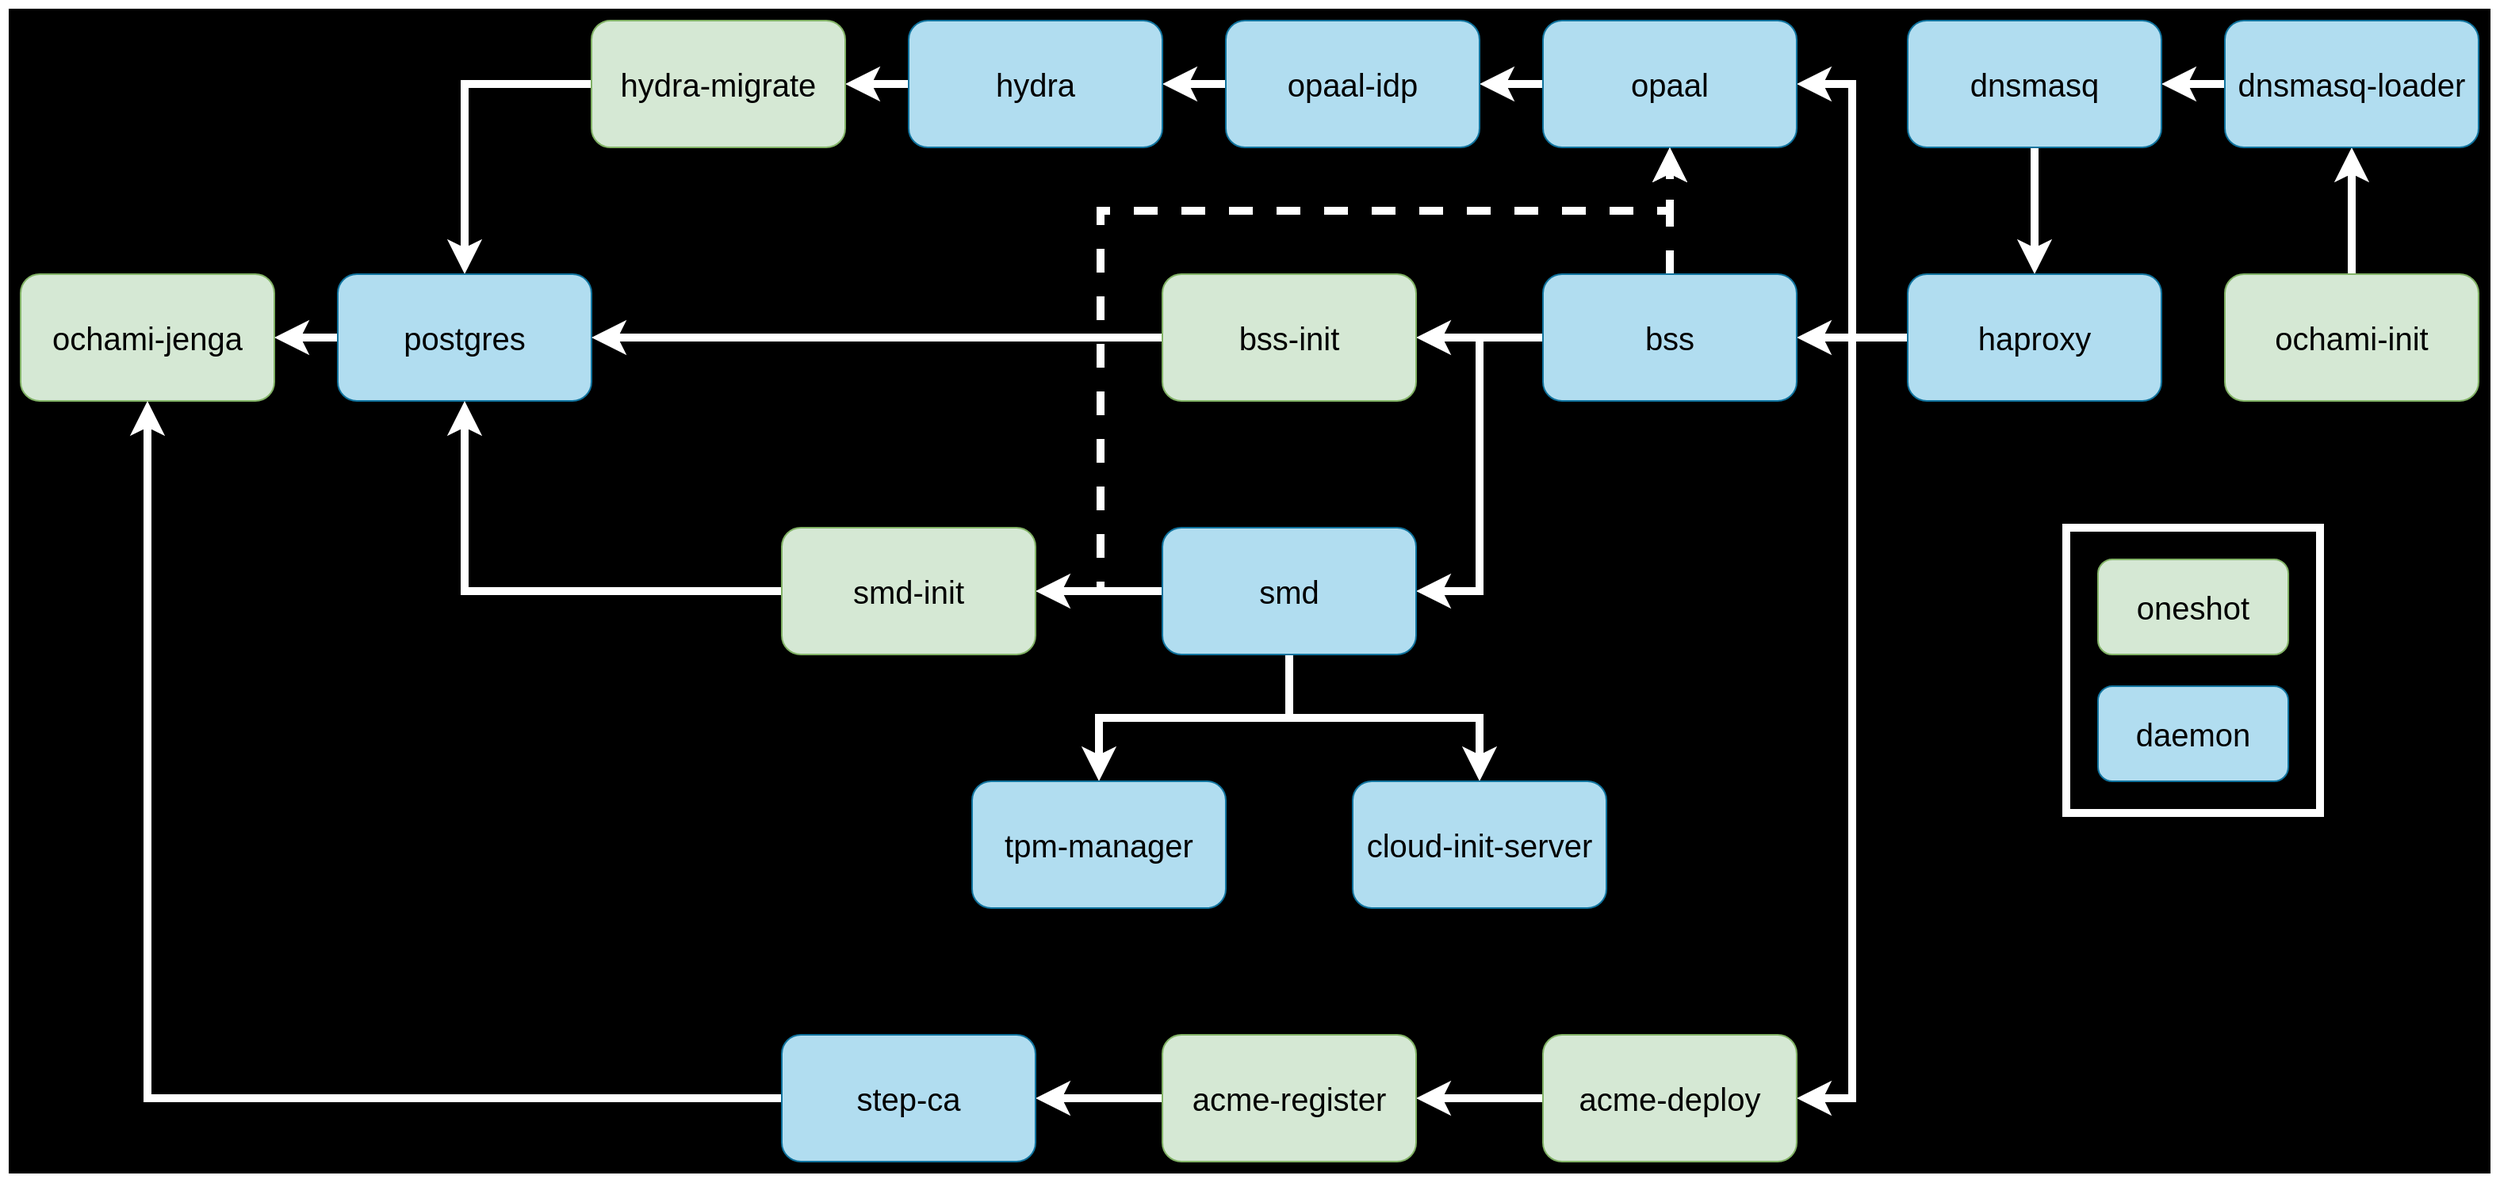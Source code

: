 <mxfile version="24.8.1">
  <diagram name="Page-1" id="fs8_ZdsPr8t2v-ktGYmV">
    <mxGraphModel dx="3192" dy="955" grid="1" gridSize="10" guides="1" tooltips="1" connect="1" arrows="1" fold="1" page="1" pageScale="1" pageWidth="850" pageHeight="1100" background="none" math="0" shadow="0">
      <root>
        <mxCell id="0" />
        <mxCell id="1" parent="0" />
        <mxCell id="1ZEqIL1IGXKbyDCEupFX-59" value="" style="rounded=0;whiteSpace=wrap;html=1;fillColor=#000000;perimeterSpacing=5;strokeWidth=5;strokeColor=#FFFFFF;" parent="1" vertex="1">
          <mxGeometry x="-530" y="270" width="1570" height="740" as="geometry" />
        </mxCell>
        <mxCell id="1ZEqIL1IGXKbyDCEupFX-55" value="" style="rounded=0;whiteSpace=wrap;html=1;strokeColor=#FFFFFF;fillColor=#000000;perimeterSpacing=5;strokeWidth=5;" parent="1" vertex="1">
          <mxGeometry x="770" y="600" width="160" height="180" as="geometry" />
        </mxCell>
        <mxCell id="1ZEqIL1IGXKbyDCEupFX-5" value="" style="edgeStyle=orthogonalEdgeStyle;rounded=0;orthogonalLoop=1;jettySize=auto;html=1;strokeColor=#FFFFFF;strokeWidth=5;" parent="1" source="1ZEqIL1IGXKbyDCEupFX-2" edge="1" target="1ZEqIL1IGXKbyDCEupFX-6">
          <mxGeometry relative="1" as="geometry">
            <mxPoint x="930" y="350" as="targetPoint" />
          </mxGeometry>
        </mxCell>
        <mxCell id="1ZEqIL1IGXKbyDCEupFX-2" value="&lt;font style=&quot;font-size: 20px;&quot;&gt;ochami-init&lt;/font&gt;" style="rounded=1;whiteSpace=wrap;html=1;fillColor=#d5e8d4;strokeColor=#82b366;" parent="1" vertex="1">
          <mxGeometry x="870" y="440" width="160" height="80" as="geometry" />
        </mxCell>
        <mxCell id="1ZEqIL1IGXKbyDCEupFX-3" value="ochami-jenga" style="rounded=1;whiteSpace=wrap;html=1;fillColor=#d5e8d4;strokeColor=#82b366;fontSize=20;" parent="1" vertex="1">
          <mxGeometry x="-520" y="440" width="160" height="80" as="geometry" />
        </mxCell>
        <mxCell id="1ZEqIL1IGXKbyDCEupFX-8" value="" style="edgeStyle=orthogonalEdgeStyle;rounded=0;orthogonalLoop=1;jettySize=auto;html=1;" parent="1" source="1ZEqIL1IGXKbyDCEupFX-6" target="1ZEqIL1IGXKbyDCEupFX-7" edge="1">
          <mxGeometry relative="1" as="geometry" />
        </mxCell>
        <mxCell id="yO3_ZCdgAMvJUqEUTXWN-1" value="" style="edgeStyle=orthogonalEdgeStyle;rounded=0;orthogonalLoop=1;jettySize=auto;html=1;strokeColor=#FFFFFF;strokeWidth=5;" edge="1" parent="1" source="1ZEqIL1IGXKbyDCEupFX-6" target="1ZEqIL1IGXKbyDCEupFX-7">
          <mxGeometry relative="1" as="geometry" />
        </mxCell>
        <mxCell id="1ZEqIL1IGXKbyDCEupFX-6" value="&lt;font style=&quot;font-size: 20px;&quot;&gt;dnsmasq-loader&lt;/font&gt;" style="rounded=1;whiteSpace=wrap;html=1;fillColor=#b1ddf0;strokeColor=#10739e;" parent="1" vertex="1">
          <mxGeometry x="870" y="280" width="160" height="80" as="geometry" />
        </mxCell>
        <mxCell id="1ZEqIL1IGXKbyDCEupFX-10" value="" style="edgeStyle=orthogonalEdgeStyle;rounded=0;orthogonalLoop=1;jettySize=auto;html=1;strokeColor=#FFFFFF;strokeWidth=5;" parent="1" source="1ZEqIL1IGXKbyDCEupFX-7" target="1ZEqIL1IGXKbyDCEupFX-9" edge="1">
          <mxGeometry relative="1" as="geometry" />
        </mxCell>
        <mxCell id="1ZEqIL1IGXKbyDCEupFX-7" value="&lt;font style=&quot;font-size: 20px;&quot;&gt;dnsmasq&lt;/font&gt;" style="rounded=1;whiteSpace=wrap;html=1;fillColor=#b1ddf0;strokeColor=#10739e;" parent="1" vertex="1">
          <mxGeometry x="670" y="280" width="160" height="80" as="geometry" />
        </mxCell>
        <mxCell id="1ZEqIL1IGXKbyDCEupFX-14" value="" style="edgeStyle=orthogonalEdgeStyle;rounded=0;orthogonalLoop=1;jettySize=auto;html=1;entryX=1;entryY=0.5;entryDx=0;entryDy=0;strokeColor=#FFFFFF;strokeWidth=5;" parent="1" source="1ZEqIL1IGXKbyDCEupFX-9" target="1ZEqIL1IGXKbyDCEupFX-13" edge="1">
          <mxGeometry relative="1" as="geometry" />
        </mxCell>
        <mxCell id="1ZEqIL1IGXKbyDCEupFX-15" value="" style="edgeStyle=orthogonalEdgeStyle;rounded=0;orthogonalLoop=1;jettySize=auto;html=1;strokeColor=#FFFFFF;strokeWidth=5;" parent="1" source="1ZEqIL1IGXKbyDCEupFX-9" target="1ZEqIL1IGXKbyDCEupFX-12" edge="1">
          <mxGeometry relative="1" as="geometry" />
        </mxCell>
        <mxCell id="1ZEqIL1IGXKbyDCEupFX-16" value="" style="edgeStyle=orthogonalEdgeStyle;rounded=0;orthogonalLoop=1;jettySize=auto;html=1;entryX=1;entryY=0.5;entryDx=0;entryDy=0;strokeColor=#FFFFFF;strokeWidth=5;" parent="1" source="1ZEqIL1IGXKbyDCEupFX-9" target="1ZEqIL1IGXKbyDCEupFX-11" edge="1">
          <mxGeometry relative="1" as="geometry" />
        </mxCell>
        <mxCell id="1ZEqIL1IGXKbyDCEupFX-9" value="&lt;font style=&quot;font-size: 20px;&quot;&gt;haproxy&lt;/font&gt;" style="rounded=1;whiteSpace=wrap;html=1;fillColor=#b1ddf0;strokeColor=#10739e;" parent="1" vertex="1">
          <mxGeometry x="670" y="440" width="160" height="80" as="geometry" />
        </mxCell>
        <mxCell id="1ZEqIL1IGXKbyDCEupFX-19" value="" style="edgeStyle=orthogonalEdgeStyle;rounded=0;orthogonalLoop=1;jettySize=auto;html=1;strokeColor=#FFFFFF;strokeWidth=5;" parent="1" source="1ZEqIL1IGXKbyDCEupFX-11" target="1ZEqIL1IGXKbyDCEupFX-17" edge="1">
          <mxGeometry relative="1" as="geometry" />
        </mxCell>
        <mxCell id="1ZEqIL1IGXKbyDCEupFX-11" value="opaal" style="rounded=1;whiteSpace=wrap;html=1;fillColor=#b1ddf0;strokeColor=#10739e;fontSize=20;" parent="1" vertex="1">
          <mxGeometry x="440" y="280" width="160" height="80" as="geometry" />
        </mxCell>
        <mxCell id="1ZEqIL1IGXKbyDCEupFX-32" value="" style="edgeStyle=orthogonalEdgeStyle;rounded=0;orthogonalLoop=1;jettySize=auto;html=1;entryX=1;entryY=0.5;entryDx=0;entryDy=0;strokeColor=#FFFFFF;strokeWidth=5;" parent="1" source="1ZEqIL1IGXKbyDCEupFX-12" target="1ZEqIL1IGXKbyDCEupFX-31" edge="1">
          <mxGeometry relative="1" as="geometry" />
        </mxCell>
        <mxCell id="1ZEqIL1IGXKbyDCEupFX-35" style="edgeStyle=orthogonalEdgeStyle;rounded=0;orthogonalLoop=1;jettySize=auto;html=1;entryX=1;entryY=0.5;entryDx=0;entryDy=0;strokeColor=#FFFFFF;strokeWidth=5;" parent="1" source="1ZEqIL1IGXKbyDCEupFX-12" target="1ZEqIL1IGXKbyDCEupFX-30" edge="1">
          <mxGeometry relative="1" as="geometry">
            <mxPoint x="400" y="470" as="targetPoint" />
          </mxGeometry>
        </mxCell>
        <mxCell id="1ZEqIL1IGXKbyDCEupFX-41" value="" style="edgeStyle=orthogonalEdgeStyle;rounded=0;orthogonalLoop=1;jettySize=auto;html=1;dashed=1;strokeColor=#FFFFFF;strokeWidth=5;" parent="1" source="1ZEqIL1IGXKbyDCEupFX-12" target="1ZEqIL1IGXKbyDCEupFX-11" edge="1">
          <mxGeometry relative="1" as="geometry" />
        </mxCell>
        <mxCell id="1ZEqIL1IGXKbyDCEupFX-12" value="bss" style="rounded=1;whiteSpace=wrap;html=1;fillColor=#b1ddf0;strokeColor=#10739e;fontSize=20;" parent="1" vertex="1">
          <mxGeometry x="440" y="440" width="160" height="80" as="geometry" />
        </mxCell>
        <mxCell id="1ZEqIL1IGXKbyDCEupFX-43" value="" style="edgeStyle=orthogonalEdgeStyle;rounded=0;orthogonalLoop=1;jettySize=auto;html=1;strokeColor=#FFFFFF;strokeWidth=5;" parent="1" source="1ZEqIL1IGXKbyDCEupFX-13" target="1ZEqIL1IGXKbyDCEupFX-42" edge="1">
          <mxGeometry relative="1" as="geometry" />
        </mxCell>
        <mxCell id="1ZEqIL1IGXKbyDCEupFX-13" value="acme-deploy" style="rounded=1;whiteSpace=wrap;html=1;fillColor=#d5e8d4;strokeColor=#82b366;fontSize=20;" parent="1" vertex="1">
          <mxGeometry x="440" y="920" width="160" height="80" as="geometry" />
        </mxCell>
        <mxCell id="1ZEqIL1IGXKbyDCEupFX-21" value="" style="edgeStyle=orthogonalEdgeStyle;rounded=0;orthogonalLoop=1;jettySize=auto;html=1;strokeColor=#FFFFFF;strokeWidth=5;" parent="1" source="1ZEqIL1IGXKbyDCEupFX-17" target="1ZEqIL1IGXKbyDCEupFX-20" edge="1">
          <mxGeometry relative="1" as="geometry" />
        </mxCell>
        <mxCell id="1ZEqIL1IGXKbyDCEupFX-17" value="opaal-idp" style="rounded=1;whiteSpace=wrap;html=1;fillColor=#b1ddf0;strokeColor=#10739e;fontSize=20;" parent="1" vertex="1">
          <mxGeometry x="240" y="280" width="160" height="80" as="geometry" />
        </mxCell>
        <mxCell id="1ZEqIL1IGXKbyDCEupFX-23" value="" style="edgeStyle=orthogonalEdgeStyle;rounded=0;orthogonalLoop=1;jettySize=auto;html=1;strokeColor=#FFFFFF;strokeWidth=5;" parent="1" source="1ZEqIL1IGXKbyDCEupFX-20" target="1ZEqIL1IGXKbyDCEupFX-22" edge="1">
          <mxGeometry relative="1" as="geometry" />
        </mxCell>
        <mxCell id="1ZEqIL1IGXKbyDCEupFX-20" value="hydra" style="rounded=1;whiteSpace=wrap;html=1;fillColor=#b1ddf0;strokeColor=#10739e;fontSize=20;" parent="1" vertex="1">
          <mxGeometry x="40" y="280" width="160" height="80" as="geometry" />
        </mxCell>
        <mxCell id="1ZEqIL1IGXKbyDCEupFX-26" value="" style="edgeStyle=orthogonalEdgeStyle;rounded=0;orthogonalLoop=1;jettySize=auto;html=1;entryX=0.5;entryY=0;entryDx=0;entryDy=0;strokeColor=#FFFFFF;strokeWidth=5;" parent="1" source="1ZEqIL1IGXKbyDCEupFX-22" target="1ZEqIL1IGXKbyDCEupFX-24" edge="1">
          <mxGeometry relative="1" as="geometry">
            <mxPoint x="-240" y="430" as="targetPoint" />
            <Array as="points">
              <mxPoint x="-240" y="320" />
            </Array>
          </mxGeometry>
        </mxCell>
        <mxCell id="1ZEqIL1IGXKbyDCEupFX-22" value="&lt;font style=&quot;font-size: 20px;&quot;&gt;hydra-migrate&lt;/font&gt;" style="rounded=1;whiteSpace=wrap;html=1;fillColor=#d5e8d4;strokeColor=#82b366;" parent="1" vertex="1">
          <mxGeometry x="-160" y="280" width="160" height="80" as="geometry" />
        </mxCell>
        <mxCell id="1ZEqIL1IGXKbyDCEupFX-48" value="" style="edgeStyle=orthogonalEdgeStyle;rounded=0;orthogonalLoop=1;jettySize=auto;html=1;strokeColor=#FFFFFF;strokeWidth=5;" parent="1" source="1ZEqIL1IGXKbyDCEupFX-24" target="1ZEqIL1IGXKbyDCEupFX-3" edge="1">
          <mxGeometry relative="1" as="geometry" />
        </mxCell>
        <mxCell id="1ZEqIL1IGXKbyDCEupFX-24" value="postgres" style="rounded=1;whiteSpace=wrap;html=1;fillColor=#b1ddf0;strokeColor=#10739e;fontSize=20;" parent="1" vertex="1">
          <mxGeometry x="-320" y="440" width="160" height="80" as="geometry" />
        </mxCell>
        <mxCell id="1ZEqIL1IGXKbyDCEupFX-34" value="" style="edgeStyle=orthogonalEdgeStyle;rounded=0;orthogonalLoop=1;jettySize=auto;html=1;entryX=1;entryY=0.5;entryDx=0;entryDy=0;strokeColor=#FFFFFF;strokeWidth=5;" parent="1" source="1ZEqIL1IGXKbyDCEupFX-30" target="1ZEqIL1IGXKbyDCEupFX-24" edge="1">
          <mxGeometry relative="1" as="geometry">
            <mxPoint x="120" y="480" as="targetPoint" />
          </mxGeometry>
        </mxCell>
        <mxCell id="1ZEqIL1IGXKbyDCEupFX-30" value="&lt;font style=&quot;font-size: 20px;&quot;&gt;bss-init&lt;/font&gt;" style="rounded=1;whiteSpace=wrap;html=1;fillColor=#d5e8d4;strokeColor=#82b366;" parent="1" vertex="1">
          <mxGeometry x="200" y="440" width="160" height="80" as="geometry" />
        </mxCell>
        <mxCell id="1ZEqIL1IGXKbyDCEupFX-37" value="" style="edgeStyle=orthogonalEdgeStyle;rounded=0;orthogonalLoop=1;jettySize=auto;html=1;strokeColor=#FFFFFF;strokeWidth=5;" parent="1" source="1ZEqIL1IGXKbyDCEupFX-31" target="1ZEqIL1IGXKbyDCEupFX-36" edge="1">
          <mxGeometry relative="1" as="geometry" />
        </mxCell>
        <mxCell id="1ZEqIL1IGXKbyDCEupFX-40" value="" style="edgeStyle=orthogonalEdgeStyle;rounded=0;orthogonalLoop=1;jettySize=auto;html=1;strokeColor=#FFFFFF;dashed=1;strokeWidth=5;" parent="1" source="1ZEqIL1IGXKbyDCEupFX-31" target="1ZEqIL1IGXKbyDCEupFX-11" edge="1">
          <mxGeometry relative="1" as="geometry">
            <mxPoint x="520" y="370" as="targetPoint" />
            <Array as="points">
              <mxPoint x="161" y="640" />
              <mxPoint x="161" y="400" />
              <mxPoint x="520" y="400" />
            </Array>
          </mxGeometry>
        </mxCell>
        <mxCell id="1ZEqIL1IGXKbyDCEupFX-50" value="" style="edgeStyle=orthogonalEdgeStyle;rounded=0;orthogonalLoop=1;jettySize=auto;html=1;entryX=0.5;entryY=0;entryDx=0;entryDy=0;strokeColor=#FFFFFF;strokeWidth=5;" parent="1" source="1ZEqIL1IGXKbyDCEupFX-31" target="1ZEqIL1IGXKbyDCEupFX-51" edge="1">
          <mxGeometry relative="1" as="geometry" />
        </mxCell>
        <mxCell id="1ZEqIL1IGXKbyDCEupFX-52" style="edgeStyle=orthogonalEdgeStyle;rounded=0;orthogonalLoop=1;jettySize=auto;html=1;entryX=0.5;entryY=0;entryDx=0;entryDy=0;strokeColor=#FFFFFF;strokeWidth=5;" parent="1" source="1ZEqIL1IGXKbyDCEupFX-31" target="1ZEqIL1IGXKbyDCEupFX-49" edge="1">
          <mxGeometry relative="1" as="geometry" />
        </mxCell>
        <mxCell id="1ZEqIL1IGXKbyDCEupFX-31" value="smd" style="rounded=1;whiteSpace=wrap;html=1;fillColor=#b1ddf0;strokeColor=#10739e;fontSize=20;" parent="1" vertex="1">
          <mxGeometry x="200" y="600" width="160" height="80" as="geometry" />
        </mxCell>
        <mxCell id="1ZEqIL1IGXKbyDCEupFX-39" value="" style="edgeStyle=orthogonalEdgeStyle;rounded=0;orthogonalLoop=1;jettySize=auto;html=1;entryX=0.5;entryY=1;entryDx=0;entryDy=0;strokeColor=#FFFFFF;strokeWidth=5;" parent="1" source="1ZEqIL1IGXKbyDCEupFX-36" target="1ZEqIL1IGXKbyDCEupFX-24" edge="1">
          <mxGeometry relative="1" as="geometry">
            <mxPoint x="-120" y="640" as="targetPoint" />
          </mxGeometry>
        </mxCell>
        <mxCell id="1ZEqIL1IGXKbyDCEupFX-36" value="&lt;font style=&quot;font-size: 20px;&quot;&gt;smd-init&lt;/font&gt;" style="rounded=1;whiteSpace=wrap;html=1;fillColor=#d5e8d4;strokeColor=#82b366;" parent="1" vertex="1">
          <mxGeometry x="-40" y="600" width="160" height="80" as="geometry" />
        </mxCell>
        <mxCell id="1ZEqIL1IGXKbyDCEupFX-45" value="" style="edgeStyle=orthogonalEdgeStyle;rounded=0;orthogonalLoop=1;jettySize=auto;html=1;strokeColor=#FFFFFF;strokeWidth=5;" parent="1" source="1ZEqIL1IGXKbyDCEupFX-42" target="1ZEqIL1IGXKbyDCEupFX-44" edge="1">
          <mxGeometry relative="1" as="geometry" />
        </mxCell>
        <mxCell id="1ZEqIL1IGXKbyDCEupFX-42" value="acme-register" style="rounded=1;whiteSpace=wrap;html=1;fillColor=#d5e8d4;strokeColor=#82b366;fontSize=20;" parent="1" vertex="1">
          <mxGeometry x="200" y="920" width="160" height="80" as="geometry" />
        </mxCell>
        <mxCell id="1ZEqIL1IGXKbyDCEupFX-47" value="" style="edgeStyle=orthogonalEdgeStyle;rounded=0;orthogonalLoop=1;jettySize=auto;html=1;entryX=0.5;entryY=1;entryDx=0;entryDy=0;strokeColor=#FFFFFF;strokeWidth=5;" parent="1" source="1ZEqIL1IGXKbyDCEupFX-44" target="1ZEqIL1IGXKbyDCEupFX-3" edge="1">
          <mxGeometry relative="1" as="geometry">
            <mxPoint x="-120" y="800" as="targetPoint" />
          </mxGeometry>
        </mxCell>
        <mxCell id="1ZEqIL1IGXKbyDCEupFX-44" value="step-ca" style="rounded=1;whiteSpace=wrap;html=1;fillColor=#b1ddf0;strokeColor=#10739e;fontSize=20;" parent="1" vertex="1">
          <mxGeometry x="-40" y="920" width="160" height="80" as="geometry" />
        </mxCell>
        <mxCell id="1ZEqIL1IGXKbyDCEupFX-49" value="tpm-manager" style="rounded=1;whiteSpace=wrap;html=1;fillColor=#b1ddf0;strokeColor=#10739e;fontSize=20;" parent="1" vertex="1">
          <mxGeometry x="80" y="760" width="160" height="80" as="geometry" />
        </mxCell>
        <mxCell id="1ZEqIL1IGXKbyDCEupFX-51" value="cloud-init-server" style="rounded=1;whiteSpace=wrap;html=1;fillColor=#b1ddf0;strokeColor=#10739e;fontSize=20;" parent="1" vertex="1">
          <mxGeometry x="320" y="760" width="160" height="80" as="geometry" />
        </mxCell>
        <mxCell id="1ZEqIL1IGXKbyDCEupFX-53" value="&lt;font style=&quot;font-size: 20px;&quot;&gt;oneshot&lt;/font&gt;" style="rounded=1;whiteSpace=wrap;html=1;fillColor=#d5e8d4;strokeColor=#82b366;" parent="1" vertex="1">
          <mxGeometry x="790" y="620" width="120" height="60" as="geometry" />
        </mxCell>
        <mxCell id="1ZEqIL1IGXKbyDCEupFX-54" value="daemon" style="rounded=1;whiteSpace=wrap;html=1;fillColor=#b1ddf0;strokeColor=#10739e;fontSize=20;" parent="1" vertex="1">
          <mxGeometry x="790" y="700" width="120" height="60" as="geometry" />
        </mxCell>
      </root>
    </mxGraphModel>
  </diagram>
</mxfile>
